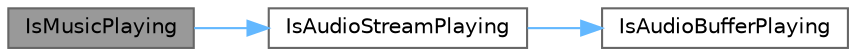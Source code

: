 digraph "IsMusicPlaying"
{
 // LATEX_PDF_SIZE
  bgcolor="transparent";
  edge [fontname=Helvetica,fontsize=10,labelfontname=Helvetica,labelfontsize=10];
  node [fontname=Helvetica,fontsize=10,shape=box,height=0.2,width=0.4];
  rankdir="LR";
  Node1 [id="Node000001",label="IsMusicPlaying",height=0.2,width=0.4,color="gray40", fillcolor="grey60", style="filled", fontcolor="black",tooltip=" "];
  Node1 -> Node2 [id="edge3_Node000001_Node000002",color="steelblue1",style="solid",tooltip=" "];
  Node2 [id="Node000002",label="IsAudioStreamPlaying",height=0.2,width=0.4,color="grey40", fillcolor="white", style="filled",URL="$_classes_2lib_2raudio_8c.html#a011be289cff0ce881ddb378868f29dca",tooltip=" "];
  Node2 -> Node3 [id="edge4_Node000002_Node000003",color="steelblue1",style="solid",tooltip=" "];
  Node3 [id="Node000003",label="IsAudioBufferPlaying",height=0.2,width=0.4,color="grey40", fillcolor="white", style="filled",URL="$_classes_2lib_2raudio_8c.html#a22d1b17209c34733b05e0e2850e1df3a",tooltip=" "];
}
